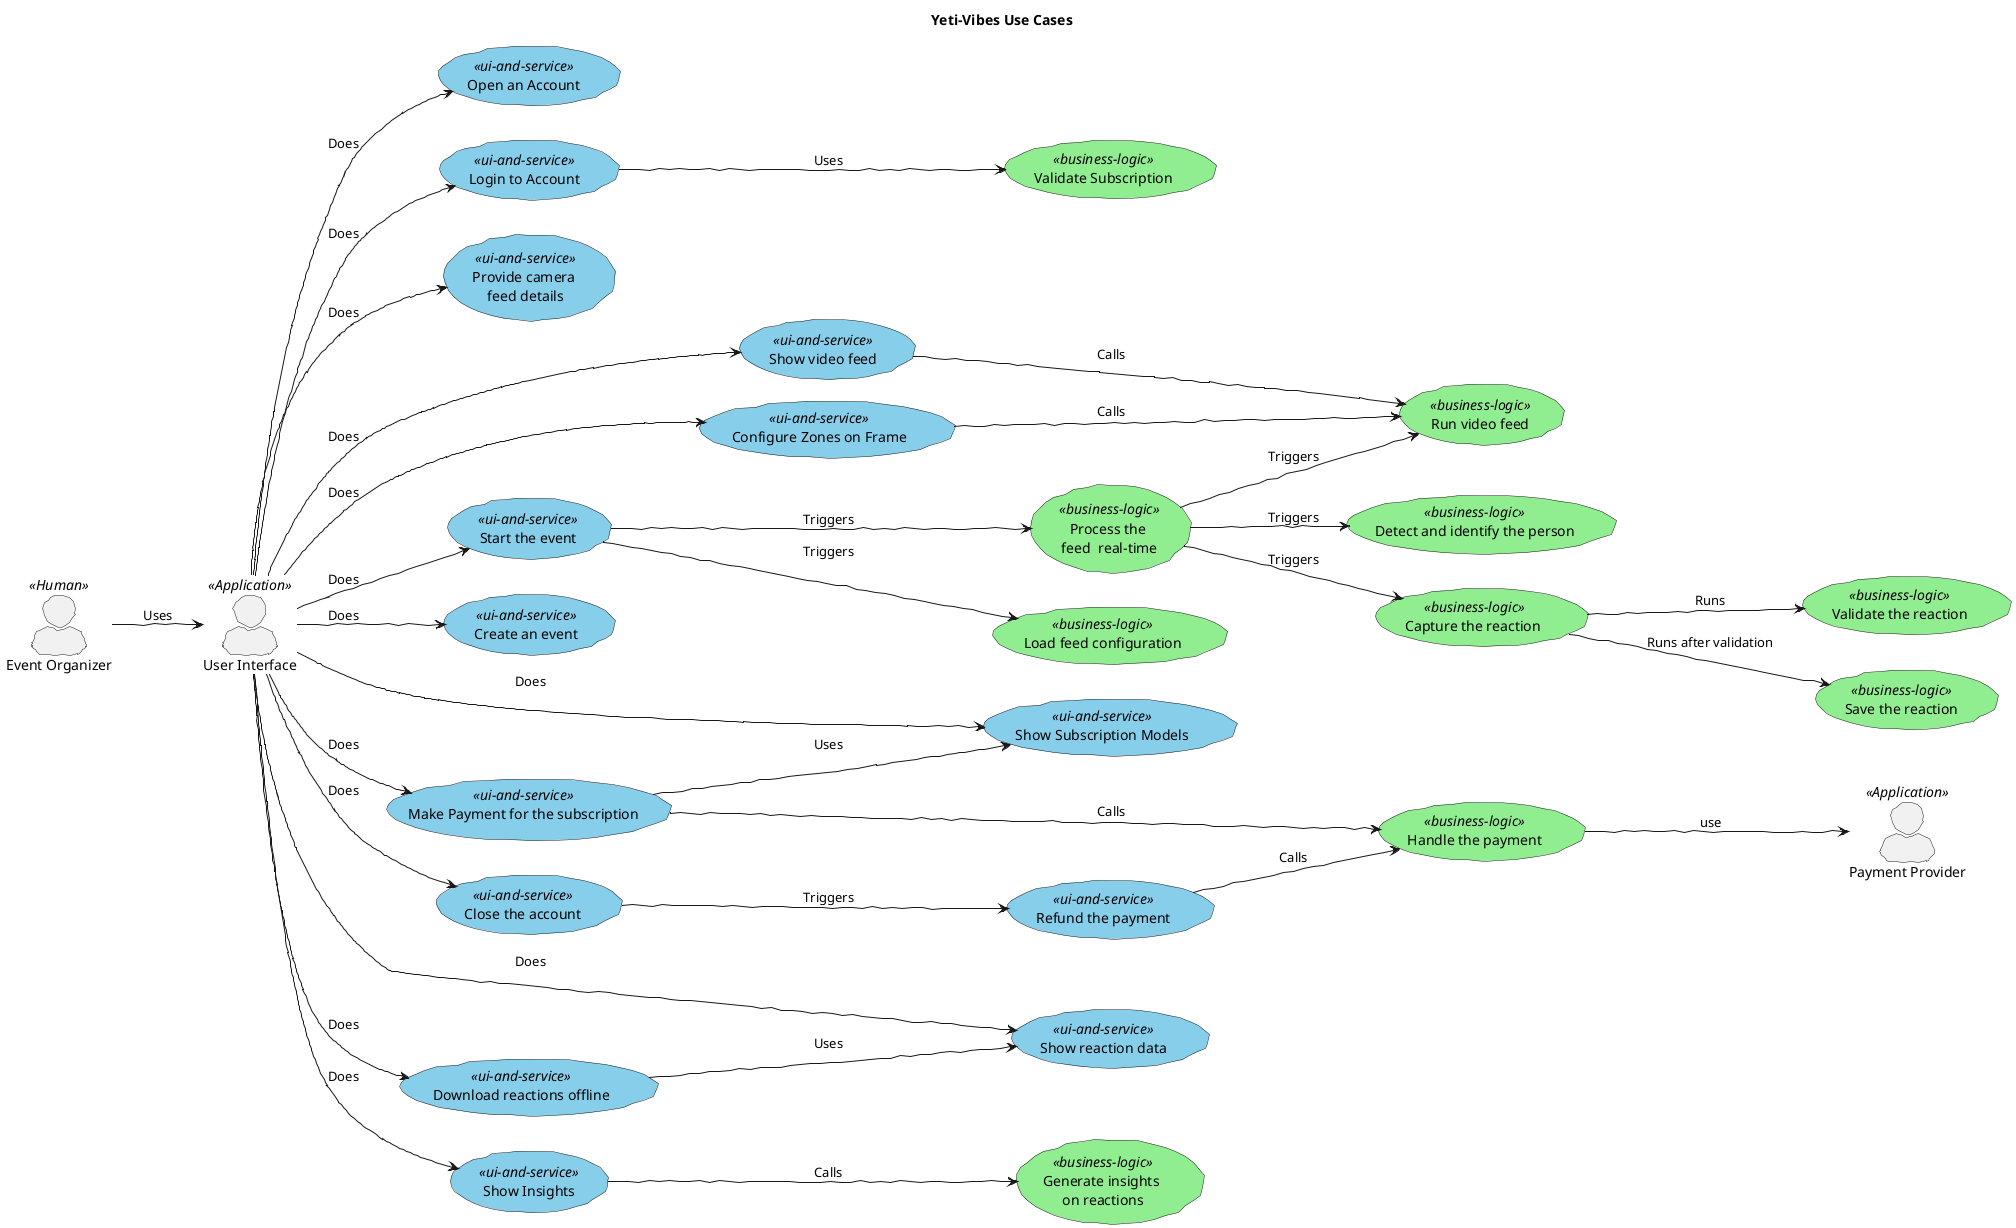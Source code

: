 @startuml yeti_vibes_use_case_diagram
title "Yeti-Vibes Use Cases"

' Layout settings
skinparam actorStyle awesome
skinparam handwritten true
left to right direction
skinparam usecase {
    BackgroundColor<<ui-and-service>> SkyBlue
    BackgroundColor<<business-logic>> LightGreen
}


' Actor definitions
actor :Event Organizer: as Client << Human >>
actor :User Interface: as UI <<Application>>
actor :Payment Provider: as PaymentProvider <<Application>>

' Client application or service interaction use cases

    usecase OpenAccount as "Open an Account" <<ui-and-service>>
    usecase Login as "Login to Account" <<ui-and-service>>
    usecase ValidateSubscription as "Validate Subscription" <<business-logic>>
    usecase ConfigureCamera as "Provide camera \nfeed details" <<ui-and-service>>
    usecase ShowVideoFeed as "Show video feed" <<ui-and-service>>
    usecase ConfigureFrame as "Configure Zones on Frame" <<ui-and-service>>
    usecase CreateEvent as "Create an event" <<ui-and-service>>
    usecase ShowSubscriptions as "Show Subscription Models" <<ui-and-service>>
    usecase MakePayment as "Make Payment for the subscription" <<ui-and-service>>
    usecase ShowReactions as "Show reaction data" <<ui-and-service>>
    usecase DownloadReactions as "Download reactions offline" <<ui-and-service>>
    usecase ShowInsights as "Show Insights" <<ui-and-service>>
    usecase CloseAccount as "Close the account" <<ui-and-service>>
    usecase RefundPayment as "Refund the payment" <<ui-and-service>>
    usecase StartEvent as "Start the event" <<ui-and-service>>



' System process use cases
    usecase LoadConfiguration as "Load feed configuration" <<business-logic>>
    usecase RunFeed as "Run video feed" <<business-logic>>
    usecase ProcessFeed as "Process the \nfeed  real-time" <<business-logic>>
    usecase IdentifyPerson as "Detect and identify the person" <<business-logic>>
    usecase CaptureReaction as "Capture the reaction " <<business-logic>>
    usecase ValidateReaction as "Validate the reaction" <<business-logic>>
    usecase SaveReaction as "Save the reaction" <<business-logic>>
    usecase GenerateInsights as "Generate insights \non reactions" <<business-logic>>
    usecase HandlePayment as "Handle the payment" <<business-logic>>


' Client interactions
Client --> UI : Uses
UI --> OpenAccount : Does
UI --> Login : Does
Login --> ValidateSubscription : Uses
UI --> ConfigureCamera : Does
UI --> ShowVideoFeed : Does
ShowVideoFeed --> RunFeed : Calls
UI --> ConfigureFrame : Does
ConfigureFrame --> RunFeed : Calls
UI --> CreateEvent : Does
UI --> ShowSubscriptions : Does
UI --> MakePayment : Does
MakePayment --> ShowSubscriptions : Uses
MakePayment --> HandlePayment : Calls
UI --> StartEvent : Does
UI --> ShowReactions : Does
UI --> DownloadReactions : Does
DownloadReactions --> ShowReactions : Uses
UI --> ShowInsights : Does
ShowInsights --> GenerateInsights : Calls
UI --> CloseAccount : Does
CloseAccount --> RefundPayment : Triggers
RefundPayment --> HandlePayment : Calls


' System interactions
StartEvent --> LoadConfiguration : Triggers
StartEvent --> ProcessFeed : Triggers
ProcessFeed --> RunFeed: Triggers
ProcessFeed --> IdentifyPerson : Triggers
ProcessFeed --> CaptureReaction : Triggers
CaptureReaction --> ValidateReaction : Runs
CaptureReaction --> SaveReaction : Runs after validation
HandlePayment --> PaymentProvider : use

@enduml